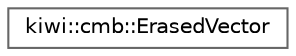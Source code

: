 digraph "Graphical Class Hierarchy"
{
 // LATEX_PDF_SIZE
  bgcolor="transparent";
  edge [fontname=Helvetica,fontsize=10,labelfontname=Helvetica,labelfontsize=10];
  node [fontname=Helvetica,fontsize=10,shape=box,height=0.2,width=0.4];
  rankdir="LR";
  Node0 [id="Node000000",label="kiwi::cmb::ErasedVector",height=0.2,width=0.4,color="grey40", fillcolor="white", style="filled",URL="$classkiwi_1_1cmb_1_1ErasedVector.html",tooltip=" "];
}
